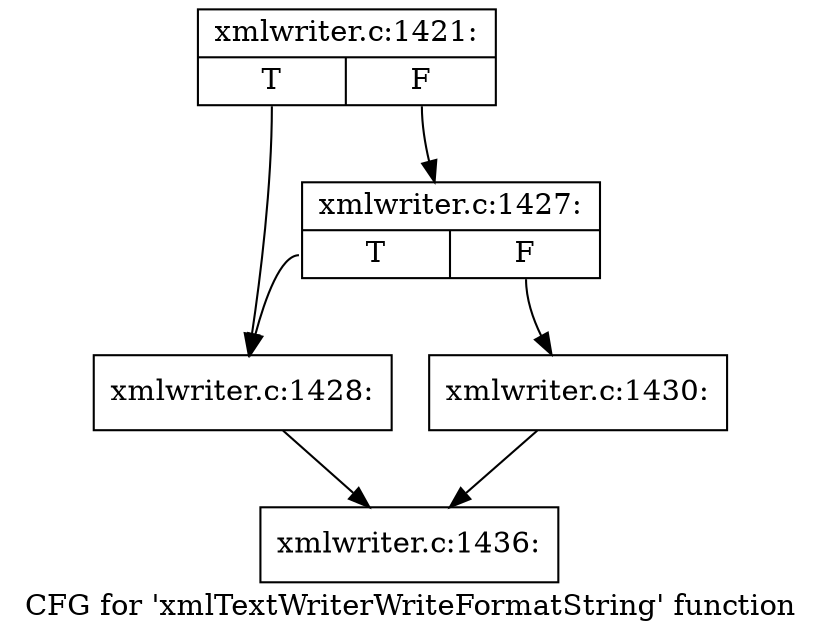 digraph "CFG for 'xmlTextWriterWriteFormatString' function" {
	label="CFG for 'xmlTextWriterWriteFormatString' function";

	Node0x55d09c5bc1b0 [shape=record,label="{xmlwriter.c:1421:|{<s0>T|<s1>F}}"];
	Node0x55d09c5bc1b0:s0 -> Node0x55d09c5c59b0;
	Node0x55d09c5bc1b0:s1 -> Node0x55d09c5c5a50;
	Node0x55d09c5c5a50 [shape=record,label="{xmlwriter.c:1427:|{<s0>T|<s1>F}}"];
	Node0x55d09c5c5a50:s0 -> Node0x55d09c5c59b0;
	Node0x55d09c5c5a50:s1 -> Node0x55d09c5c5a00;
	Node0x55d09c5c59b0 [shape=record,label="{xmlwriter.c:1428:}"];
	Node0x55d09c5c59b0 -> Node0x55d09c5c40a0;
	Node0x55d09c5c5a00 [shape=record,label="{xmlwriter.c:1430:}"];
	Node0x55d09c5c5a00 -> Node0x55d09c5c40a0;
	Node0x55d09c5c40a0 [shape=record,label="{xmlwriter.c:1436:}"];
}
